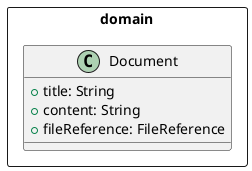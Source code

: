 @startuml
package domain <<Rectangle>> {
    class Document {
        + title: String
        + content: String
        + fileReference: FileReference
    }
}

@enduml